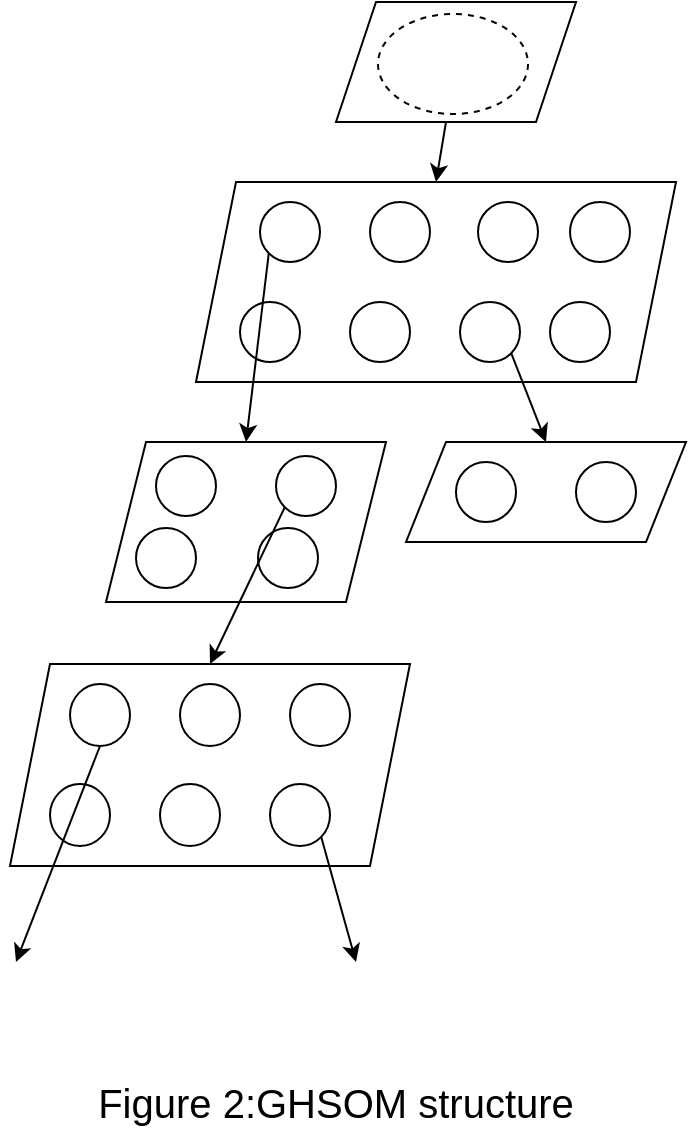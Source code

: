<mxfile version="14.2.9" type="google"><diagram id="HPwEPCV6da8DUvVjXzho" name="Page-1"><mxGraphModel dx="1422" dy="642" grid="1" gridSize="10" guides="1" tooltips="1" connect="1" arrows="1" fold="1" page="1" pageScale="1" pageWidth="827" pageHeight="1169" math="0" shadow="0"><root><mxCell id="0"/><mxCell id="1" parent="0"/><mxCell id="Qh9Vv4NJQ6yqltq6vW_b-1" value="" style="shape=parallelogram;perimeter=parallelogramPerimeter;whiteSpace=wrap;html=1;fixedSize=1;" parent="1" vertex="1"><mxGeometry x="390" y="140" width="120" height="60" as="geometry"/></mxCell><mxCell id="Qh9Vv4NJQ6yqltq6vW_b-2" value="" style="shape=parallelogram;perimeter=parallelogramPerimeter;whiteSpace=wrap;html=1;fixedSize=1;" parent="1" vertex="1"><mxGeometry x="320" y="230" width="240" height="100" as="geometry"/></mxCell><mxCell id="Qh9Vv4NJQ6yqltq6vW_b-3" value="" style="shape=parallelogram;perimeter=parallelogramPerimeter;whiteSpace=wrap;html=1;fixedSize=1;" parent="1" vertex="1"><mxGeometry x="275" y="360" width="140" height="80" as="geometry"/></mxCell><mxCell id="Qh9Vv4NJQ6yqltq6vW_b-6" value="" style="endArrow=classic;html=1;entryX=0.5;entryY=0;entryDx=0;entryDy=0;" parent="1" source="Qh9Vv4NJQ6yqltq6vW_b-1" target="Qh9Vv4NJQ6yqltq6vW_b-2" edge="1"><mxGeometry width="50" height="50" relative="1" as="geometry"><mxPoint x="410" y="400" as="sourcePoint"/><mxPoint x="460" y="350" as="targetPoint"/></mxGeometry></mxCell><mxCell id="Qh9Vv4NJQ6yqltq6vW_b-8" value="" style="ellipse;whiteSpace=wrap;html=1;aspect=fixed;" parent="1" vertex="1"><mxGeometry x="352" y="240" width="30" height="30" as="geometry"/></mxCell><mxCell id="Qh9Vv4NJQ6yqltq6vW_b-9" value="" style="ellipse;whiteSpace=wrap;html=1;aspect=fixed;" parent="1" vertex="1"><mxGeometry x="407" y="240" width="30" height="30" as="geometry"/></mxCell><mxCell id="Qh9Vv4NJQ6yqltq6vW_b-10" value="" style="ellipse;whiteSpace=wrap;html=1;aspect=fixed;" parent="1" vertex="1"><mxGeometry x="461" y="240" width="30" height="30" as="geometry"/></mxCell><mxCell id="Qh9Vv4NJQ6yqltq6vW_b-11" value="" style="ellipse;whiteSpace=wrap;html=1;aspect=fixed;" parent="1" vertex="1"><mxGeometry x="342" y="290" width="30" height="30" as="geometry"/></mxCell><mxCell id="Qh9Vv4NJQ6yqltq6vW_b-12" value="" style="ellipse;whiteSpace=wrap;html=1;aspect=fixed;" parent="1" vertex="1"><mxGeometry x="397" y="290" width="30" height="30" as="geometry"/></mxCell><mxCell id="Qh9Vv4NJQ6yqltq6vW_b-13" value="" style="ellipse;whiteSpace=wrap;html=1;aspect=fixed;" parent="1" vertex="1"><mxGeometry x="452" y="290" width="30" height="30" as="geometry"/></mxCell><mxCell id="Qh9Vv4NJQ6yqltq6vW_b-14" value="" style="endArrow=classic;html=1;exitX=1;exitY=1;exitDx=0;exitDy=0;entryX=0.5;entryY=0;entryDx=0;entryDy=0;" parent="1" source="Qh9Vv4NJQ6yqltq6vW_b-13" edge="1"><mxGeometry width="50" height="50" relative="1" as="geometry"><mxPoint x="410" y="400" as="sourcePoint"/><mxPoint x="495" y="360" as="targetPoint"/></mxGeometry></mxCell><mxCell id="Qh9Vv4NJQ6yqltq6vW_b-15" value="" style="ellipse;whiteSpace=wrap;html=1;aspect=fixed;" parent="1" vertex="1"><mxGeometry x="300" y="367" width="30" height="30" as="geometry"/></mxCell><mxCell id="Qh9Vv4NJQ6yqltq6vW_b-16" value="" style="ellipse;whiteSpace=wrap;html=1;aspect=fixed;" parent="1" vertex="1"><mxGeometry x="360" y="367" width="30" height="30" as="geometry"/></mxCell><mxCell id="Qh9Vv4NJQ6yqltq6vW_b-17" value="" style="ellipse;whiteSpace=wrap;html=1;aspect=fixed;" parent="1" vertex="1"><mxGeometry x="290" y="403" width="30" height="30" as="geometry"/></mxCell><mxCell id="Qh9Vv4NJQ6yqltq6vW_b-18" style="edgeStyle=orthogonalEdgeStyle;rounded=0;orthogonalLoop=1;jettySize=auto;html=1;exitX=0.5;exitY=1;exitDx=0;exitDy=0;" parent="1" source="Qh9Vv4NJQ6yqltq6vW_b-17" target="Qh9Vv4NJQ6yqltq6vW_b-17" edge="1"><mxGeometry relative="1" as="geometry"/></mxCell><mxCell id="Qh9Vv4NJQ6yqltq6vW_b-19" value="" style="ellipse;whiteSpace=wrap;html=1;aspect=fixed;" parent="1" vertex="1"><mxGeometry x="351" y="403" width="30" height="30" as="geometry"/></mxCell><mxCell id="Qh9Vv4NJQ6yqltq6vW_b-27" value="" style="shape=parallelogram;perimeter=parallelogramPerimeter;whiteSpace=wrap;html=1;fixedSize=1;" parent="1" vertex="1"><mxGeometry x="227" y="471" width="200" height="101" as="geometry"/></mxCell><mxCell id="Qh9Vv4NJQ6yqltq6vW_b-28" value="" style="ellipse;whiteSpace=wrap;html=1;aspect=fixed;" parent="1" vertex="1"><mxGeometry x="257" y="481" width="30" height="31" as="geometry"/></mxCell><mxCell id="Qh9Vv4NJQ6yqltq6vW_b-29" value="" style="ellipse;whiteSpace=wrap;html=1;aspect=fixed;" parent="1" vertex="1"><mxGeometry x="312" y="481" width="30" height="31" as="geometry"/></mxCell><mxCell id="Qh9Vv4NJQ6yqltq6vW_b-30" value="" style="ellipse;whiteSpace=wrap;html=1;aspect=fixed;" parent="1" vertex="1"><mxGeometry x="367" y="481" width="30" height="31" as="geometry"/></mxCell><mxCell id="Qh9Vv4NJQ6yqltq6vW_b-31" value="" style="ellipse;whiteSpace=wrap;html=1;aspect=fixed;" parent="1" vertex="1"><mxGeometry x="247" y="531" width="30" height="31" as="geometry"/></mxCell><mxCell id="Qh9Vv4NJQ6yqltq6vW_b-32" value="" style="ellipse;whiteSpace=wrap;html=1;aspect=fixed;" parent="1" vertex="1"><mxGeometry x="302" y="531" width="30" height="31" as="geometry"/></mxCell><mxCell id="Qh9Vv4NJQ6yqltq6vW_b-33" value="" style="ellipse;whiteSpace=wrap;html=1;aspect=fixed;" parent="1" vertex="1"><mxGeometry x="357" y="531" width="30" height="31" as="geometry"/></mxCell><mxCell id="Qh9Vv4NJQ6yqltq6vW_b-34" value="" style="endArrow=classic;html=1;exitX=0;exitY=1;exitDx=0;exitDy=0;entryX=0.5;entryY=0;entryDx=0;entryDy=0;" parent="1" source="Qh9Vv4NJQ6yqltq6vW_b-16" target="Qh9Vv4NJQ6yqltq6vW_b-27" edge="1"><mxGeometry width="50" height="50" relative="1" as="geometry"><mxPoint x="410" y="400" as="sourcePoint"/><mxPoint x="460" y="350" as="targetPoint"/></mxGeometry></mxCell><mxCell id="Qh9Vv4NJQ6yqltq6vW_b-37" value="" style="endArrow=classic;html=1;exitX=1;exitY=1;exitDx=0;exitDy=0;" parent="1" source="Qh9Vv4NJQ6yqltq6vW_b-33" edge="1"><mxGeometry width="50" height="50" relative="1" as="geometry"><mxPoint x="410" y="400" as="sourcePoint"/><mxPoint x="400" y="620" as="targetPoint"/></mxGeometry></mxCell><mxCell id="Qh9Vv4NJQ6yqltq6vW_b-38" value="" style="endArrow=classic;html=1;exitX=0.5;exitY=1;exitDx=0;exitDy=0;" parent="1" source="Qh9Vv4NJQ6yqltq6vW_b-28" edge="1"><mxGeometry width="50" height="50" relative="1" as="geometry"><mxPoint x="410" y="400" as="sourcePoint"/><mxPoint x="230" y="620" as="targetPoint"/></mxGeometry></mxCell><mxCell id="Qh9Vv4NJQ6yqltq6vW_b-39" value="" style="ellipse;whiteSpace=wrap;html=1;dashed=1;" parent="1" vertex="1"><mxGeometry x="411" y="146" width="75" height="50" as="geometry"/></mxCell><mxCell id="8hSJ9LyiTX0uLrJITv68-1" value="" style="shape=parallelogram;perimeter=parallelogramPerimeter;whiteSpace=wrap;html=1;fixedSize=1;" parent="1" vertex="1"><mxGeometry x="425" y="360" width="140" height="50" as="geometry"/></mxCell><mxCell id="8hSJ9LyiTX0uLrJITv68-2" value="" style="ellipse;whiteSpace=wrap;html=1;aspect=fixed;" parent="1" vertex="1"><mxGeometry x="450" y="370" width="30" height="30" as="geometry"/></mxCell><mxCell id="8hSJ9LyiTX0uLrJITv68-3" value="" style="ellipse;whiteSpace=wrap;html=1;aspect=fixed;" parent="1" vertex="1"><mxGeometry x="510" y="370" width="30" height="30" as="geometry"/></mxCell><mxCell id="8hSJ9LyiTX0uLrJITv68-4" style="edgeStyle=orthogonalEdgeStyle;rounded=0;orthogonalLoop=1;jettySize=auto;html=1;exitX=0.5;exitY=1;exitDx=0;exitDy=0;" parent="1" edge="1"><mxGeometry relative="1" as="geometry"><mxPoint x="455" y="433" as="sourcePoint"/><mxPoint x="455" y="433" as="targetPoint"/></mxGeometry></mxCell><mxCell id="1Yo0KwoCcIEFyeDbdYlZ-1" value="" style="ellipse;whiteSpace=wrap;html=1;aspect=fixed;" parent="1" vertex="1"><mxGeometry x="507" y="240" width="30" height="30" as="geometry"/></mxCell><mxCell id="1Yo0KwoCcIEFyeDbdYlZ-2" value="" style="ellipse;whiteSpace=wrap;html=1;aspect=fixed;" parent="1" vertex="1"><mxGeometry x="497" y="290" width="30" height="30" as="geometry"/></mxCell><mxCell id="Qh9Vv4NJQ6yqltq6vW_b-7" value="" style="endArrow=classic;html=1;entryX=0.5;entryY=0;entryDx=0;entryDy=0;exitX=0;exitY=1;exitDx=0;exitDy=0;" parent="1" source="Qh9Vv4NJQ6yqltq6vW_b-8" target="Qh9Vv4NJQ6yqltq6vW_b-3" edge="1"><mxGeometry width="50" height="50" relative="1" as="geometry"><mxPoint x="240" y="230" as="sourcePoint"/><mxPoint x="460" y="350" as="targetPoint"/></mxGeometry></mxCell><mxCell id="1-USIcLl8ZHb5J0dxxp9-1" value="&lt;font style=&quot;font-size: 20px&quot;&gt;Figure 2:GHSOM structure&lt;/font&gt;" style="text;html=1;strokeColor=none;fillColor=none;align=center;verticalAlign=middle;whiteSpace=wrap;rounded=0;" vertex="1" parent="1"><mxGeometry x="243" y="680" width="294" height="20" as="geometry"/></mxCell></root></mxGraphModel></diagram></mxfile>